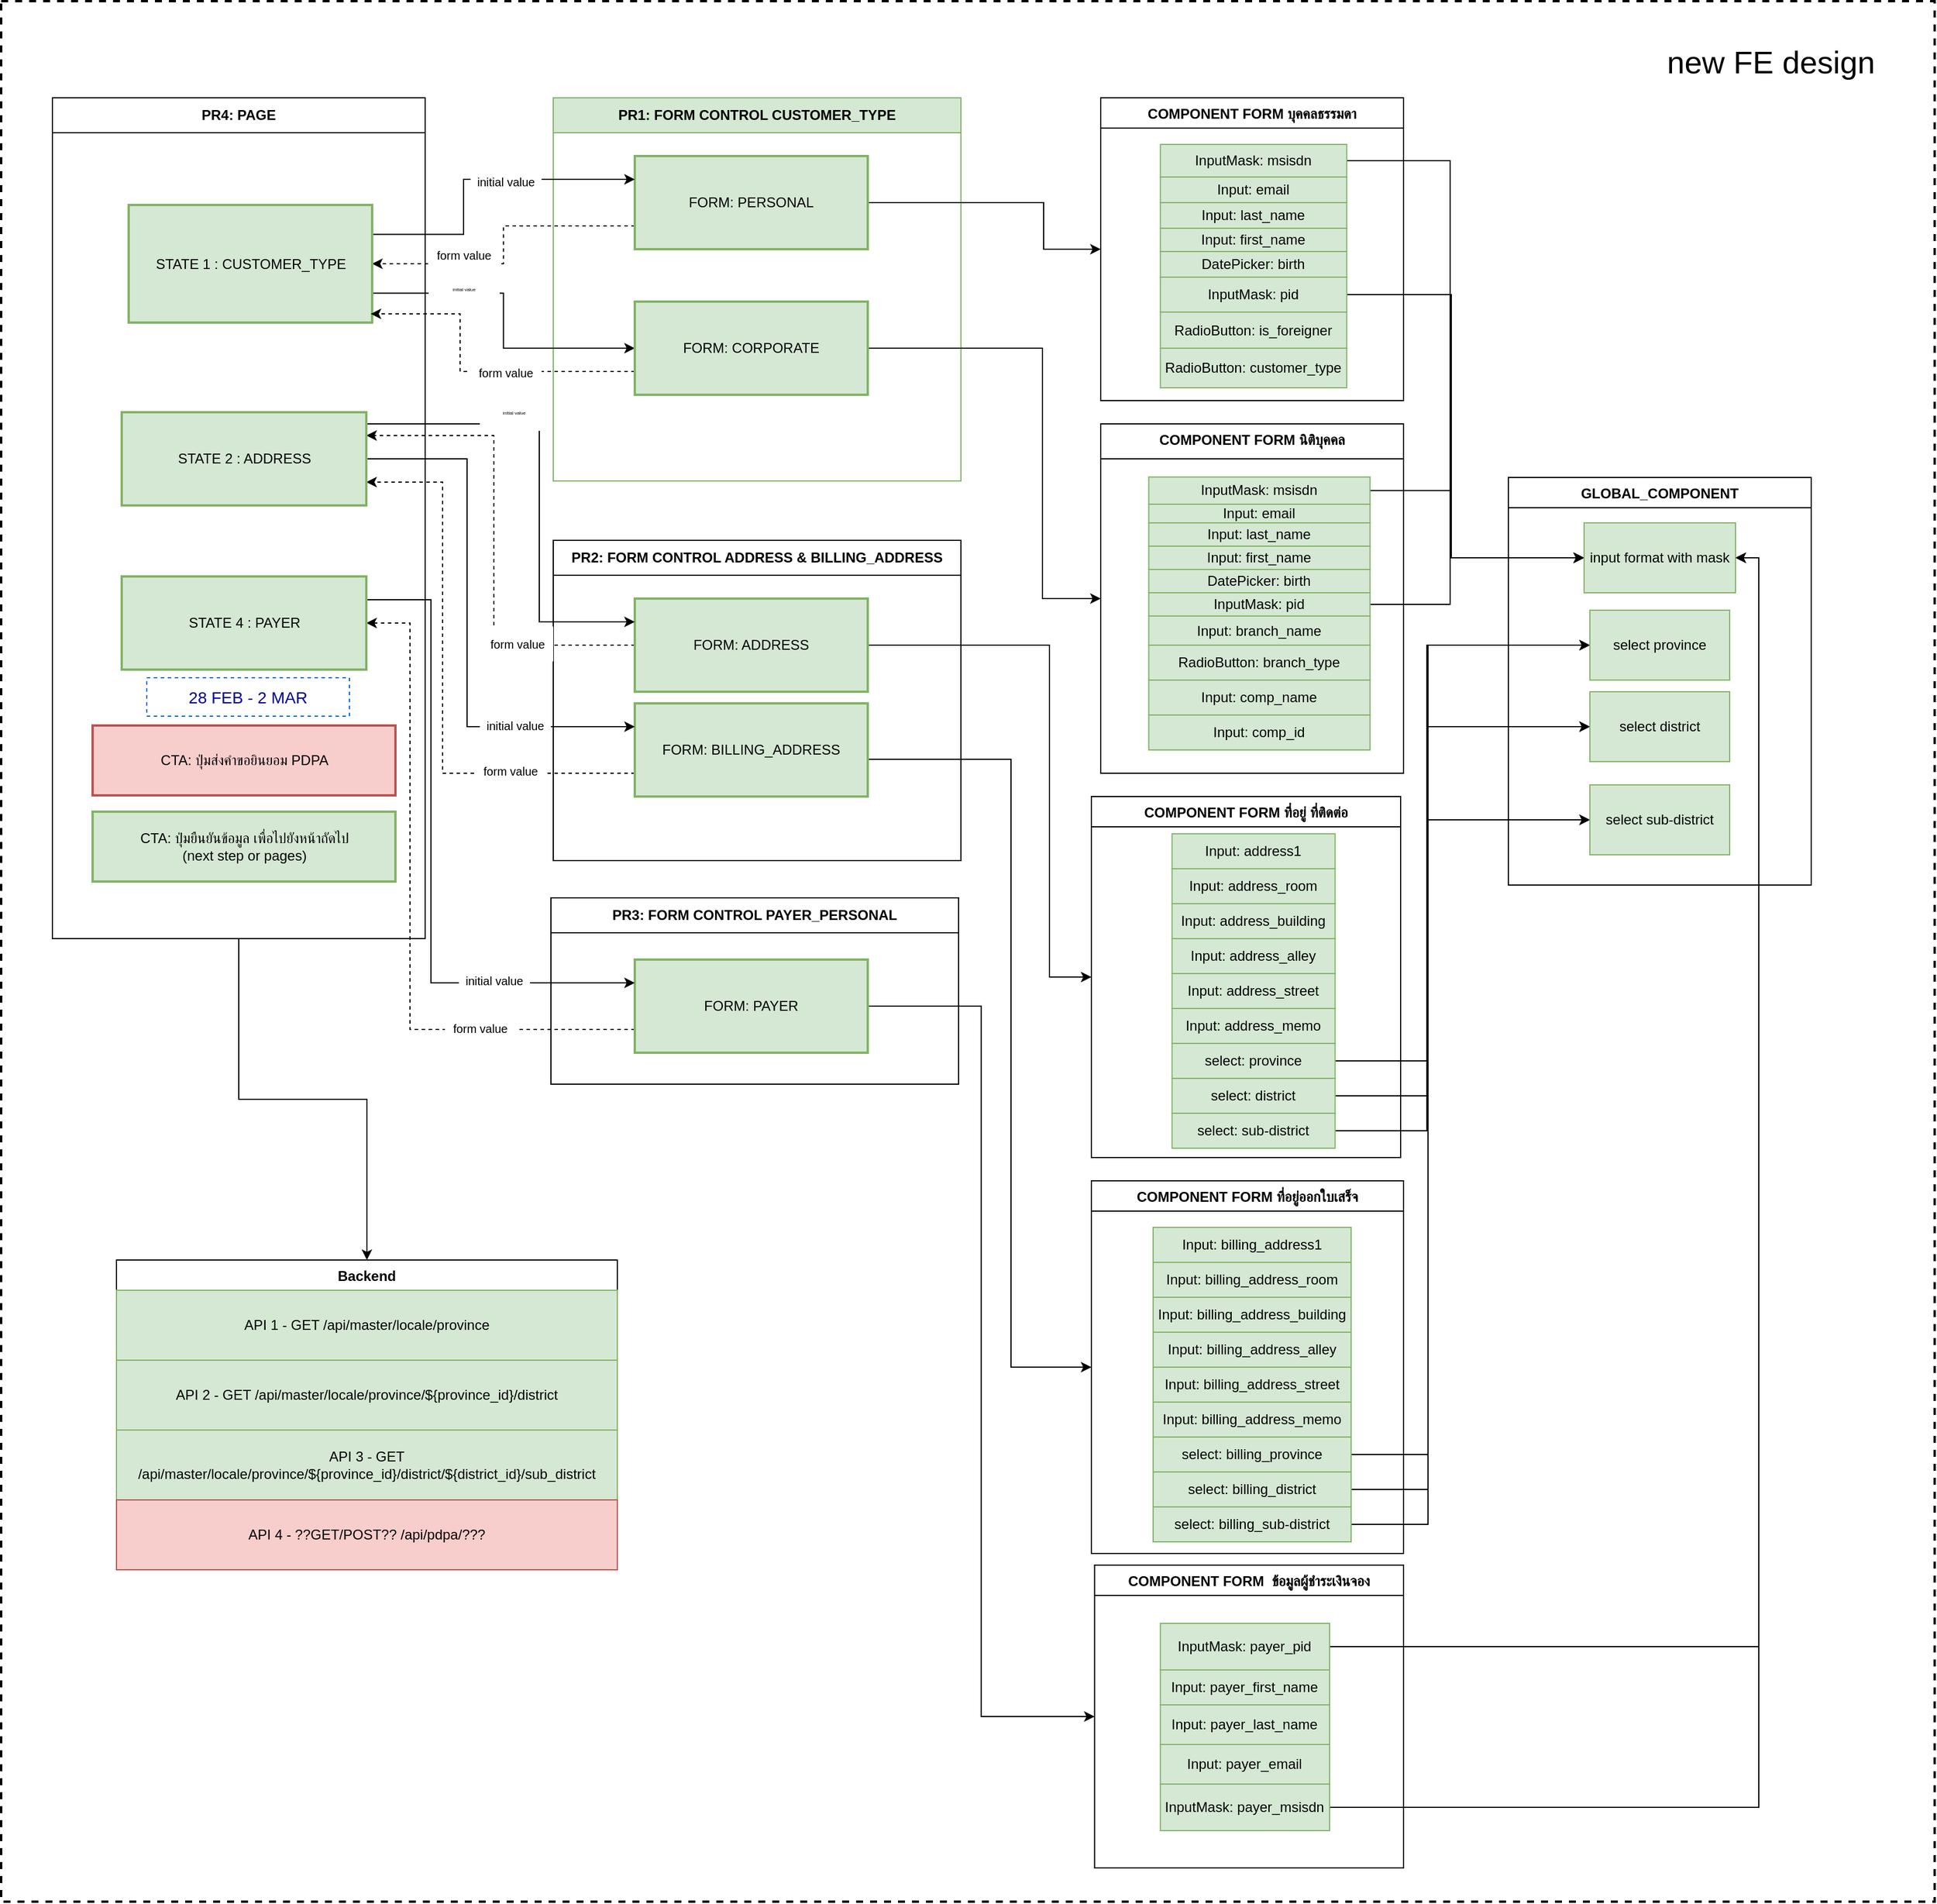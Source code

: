 <mxfile version="20.8.23" type="github">
  <diagram name="หน้า-1" id="idDFT1mlw6KMjC4FTWLW">
    <mxGraphModel dx="2172" dy="586" grid="0" gridSize="10" guides="1" tooltips="1" connect="1" arrows="1" fold="1" page="0" pageScale="1" pageWidth="827" pageHeight="1169" background="#ffffff" math="0" shadow="0">
      <root>
        <mxCell id="0" />
        <mxCell id="1" parent="0" />
        <mxCell id="Ogqyakze48-16BQAnKmu-169" value="" style="rounded=0;whiteSpace=wrap;html=1;dashed=1;fontSize=18;fillColor=none;strokeWidth=2;" parent="1" vertex="1">
          <mxGeometry x="76" y="637" width="1660" height="1632" as="geometry" />
        </mxCell>
        <mxCell id="Ogqyakze48-16BQAnKmu-181" style="edgeStyle=orthogonalEdgeStyle;rounded=0;orthogonalLoop=1;jettySize=auto;html=1;exitX=0.5;exitY=1;exitDx=0;exitDy=0;entryX=0.5;entryY=0;entryDx=0;entryDy=0;" parent="1" source="Ogqyakze48-16BQAnKmu-23" target="Ogqyakze48-16BQAnKmu-176" edge="1">
          <mxGeometry relative="1" as="geometry" />
        </mxCell>
        <mxCell id="Ogqyakze48-16BQAnKmu-23" value="&lt;b&gt;PR4: PAGE&lt;/b&gt;" style="swimlane;fontStyle=0;childLayout=stackLayout;horizontal=1;startSize=30;horizontalStack=0;resizeParent=1;resizeParentMax=0;resizeLast=0;collapsible=1;marginBottom=0;whiteSpace=wrap;html=1;fillColor=default;movable=1;resizable=1;rotatable=1;deletable=1;editable=1;locked=0;connectable=1;" parent="1" vertex="1">
          <mxGeometry x="120" y="720" width="320" height="722" as="geometry" />
        </mxCell>
        <mxCell id="Ogqyakze48-16BQAnKmu-26" value="&lt;b&gt;PR1: FORM CONTROL CUSTOMER_TYPE&lt;/b&gt;" style="swimlane;fontStyle=0;childLayout=stackLayout;horizontal=1;startSize=30;horizontalStack=0;resizeParent=1;resizeParentMax=0;resizeLast=0;collapsible=1;marginBottom=0;whiteSpace=wrap;html=1;fillColor=#d5e8d4;movable=1;resizable=1;rotatable=1;deletable=1;editable=1;locked=0;connectable=1;strokeColor=#82b366;" parent="1" vertex="1">
          <mxGeometry x="550" y="720" width="350" height="329" as="geometry" />
        </mxCell>
        <mxCell id="Ogqyakze48-16BQAnKmu-33" value="&lt;span style=&quot;font-size: 27px;&quot;&gt;new FE design&lt;/span&gt;" style="text;html=1;strokeColor=none;fillColor=none;align=center;verticalAlign=middle;whiteSpace=wrap;rounded=0;fontSize=27;" parent="1" vertex="1">
          <mxGeometry x="1473" y="675" width="245" height="30" as="geometry" />
        </mxCell>
        <mxCell id="Ogqyakze48-16BQAnKmu-171" style="edgeStyle=orthogonalEdgeStyle;rounded=0;orthogonalLoop=1;jettySize=auto;html=1;exitX=1;exitY=0.5;exitDx=0;exitDy=0;entryX=0;entryY=0.5;entryDx=0;entryDy=0;" parent="1" source="Ogqyakze48-16BQAnKmu-27" target="Ogqyakze48-16BQAnKmu-81" edge="1">
          <mxGeometry relative="1" as="geometry">
            <Array as="points">
              <mxPoint x="971" y="810" />
              <mxPoint x="971" y="850" />
            </Array>
          </mxGeometry>
        </mxCell>
        <mxCell id="Ogqyakze48-16BQAnKmu-194" style="edgeStyle=orthogonalEdgeStyle;rounded=0;orthogonalLoop=1;jettySize=auto;html=1;exitX=0;exitY=0.75;exitDx=0;exitDy=0;fontSize=10;fontColor=default;dashed=1;entryX=1;entryY=0.5;entryDx=0;entryDy=0;" parent="1" source="Ogqyakze48-16BQAnKmu-27" target="Ogqyakze48-16BQAnKmu-24" edge="1">
          <mxGeometry relative="1" as="geometry">
            <mxPoint x="410" y="886" as="targetPoint" />
          </mxGeometry>
        </mxCell>
        <mxCell id="Ogqyakze48-16BQAnKmu-27" value="FORM: PERSONAL" style="rounded=0;whiteSpace=wrap;html=1;fillColor=#d5e8d4;strokeWidth=2;strokeColor=#82b366;" parent="1" vertex="1">
          <mxGeometry x="620" y="770" width="200" height="80" as="geometry" />
        </mxCell>
        <mxCell id="R_w88syAWlNDiEOUGv3d-7" style="edgeStyle=orthogonalEdgeStyle;rounded=0;orthogonalLoop=1;jettySize=auto;html=1;exitX=1;exitY=0.75;exitDx=0;exitDy=0;" parent="1" source="Ogqyakze48-16BQAnKmu-24" target="Ogqyakze48-16BQAnKmu-43" edge="1">
          <mxGeometry relative="1" as="geometry" />
        </mxCell>
        <mxCell id="R_w88syAWlNDiEOUGv3d-9" style="edgeStyle=orthogonalEdgeStyle;rounded=0;orthogonalLoop=1;jettySize=auto;html=1;exitX=1;exitY=0.25;exitDx=0;exitDy=0;entryX=0;entryY=0.25;entryDx=0;entryDy=0;" parent="1" source="Ogqyakze48-16BQAnKmu-24" target="Ogqyakze48-16BQAnKmu-27" edge="1">
          <mxGeometry relative="1" as="geometry">
            <Array as="points">
              <mxPoint x="473" y="837" />
              <mxPoint x="473" y="790" />
            </Array>
          </mxGeometry>
        </mxCell>
        <mxCell id="Ogqyakze48-16BQAnKmu-24" value="STATE 1 : CUSTOMER_TYPE" style="rounded=0;whiteSpace=wrap;html=1;fillColor=#d5e8d4;strokeWidth=2;strokeColor=#82b366;" parent="1" vertex="1">
          <mxGeometry x="185.5" y="812" width="209" height="101" as="geometry" />
        </mxCell>
        <mxCell id="R_w88syAWlNDiEOUGv3d-5" style="edgeStyle=orthogonalEdgeStyle;rounded=0;orthogonalLoop=1;jettySize=auto;html=1;exitX=1;exitY=0.5;exitDx=0;exitDy=0;entryX=0;entryY=0.5;entryDx=0;entryDy=0;" parent="1" source="Ogqyakze48-16BQAnKmu-43" target="Ogqyakze48-16BQAnKmu-102" edge="1">
          <mxGeometry relative="1" as="geometry">
            <Array as="points">
              <mxPoint x="970" y="935" />
              <mxPoint x="970" y="1150" />
            </Array>
          </mxGeometry>
        </mxCell>
        <mxCell id="R_w88syAWlNDiEOUGv3d-8" style="edgeStyle=orthogonalEdgeStyle;rounded=0;orthogonalLoop=1;jettySize=auto;html=1;exitX=0;exitY=0.75;exitDx=0;exitDy=0;entryX=0.994;entryY=0.926;entryDx=0;entryDy=0;entryPerimeter=0;dashed=1;" parent="1" source="Ogqyakze48-16BQAnKmu-43" target="Ogqyakze48-16BQAnKmu-24" edge="1">
          <mxGeometry relative="1" as="geometry">
            <Array as="points">
              <mxPoint x="470" y="955" />
              <mxPoint x="470" y="906" />
            </Array>
          </mxGeometry>
        </mxCell>
        <mxCell id="Ogqyakze48-16BQAnKmu-43" value="FORM: CORPORATE" style="rounded=0;whiteSpace=wrap;html=1;fillColor=#d5e8d4;strokeWidth=2;strokeColor=#82b366;" parent="1" vertex="1">
          <mxGeometry x="620" y="895" width="200" height="80" as="geometry" />
        </mxCell>
        <mxCell id="Ogqyakze48-16BQAnKmu-66" value="&lt;b&gt;PR2: FORM CONTROL ADDRESS &amp;amp; BILLING_ADDRESS&lt;/b&gt;" style="swimlane;fontStyle=0;childLayout=stackLayout;horizontal=1;startSize=30;horizontalStack=0;resizeParent=1;resizeParentMax=0;resizeLast=0;collapsible=1;marginBottom=0;whiteSpace=wrap;html=1;fillColor=default;movable=1;resizable=1;rotatable=1;deletable=1;editable=1;locked=0;connectable=1;" parent="1" vertex="1">
          <mxGeometry x="550" y="1100" width="350" height="275" as="geometry" />
        </mxCell>
        <mxCell id="Ogqyakze48-16BQAnKmu-173" style="edgeStyle=orthogonalEdgeStyle;rounded=0;orthogonalLoop=1;jettySize=auto;html=1;exitX=1;exitY=0.5;exitDx=0;exitDy=0;entryX=0;entryY=0.5;entryDx=0;entryDy=0;" parent="1" source="Ogqyakze48-16BQAnKmu-67" target="Ogqyakze48-16BQAnKmu-114" edge="1">
          <mxGeometry relative="1" as="geometry">
            <Array as="points">
              <mxPoint x="976" y="1190" />
              <mxPoint x="976" y="1475" />
            </Array>
          </mxGeometry>
        </mxCell>
        <mxCell id="f3dHsWI9PJ_UE8MjtRF6-1" style="edgeStyle=orthogonalEdgeStyle;rounded=0;orthogonalLoop=1;jettySize=auto;html=1;exitX=0;exitY=0.5;exitDx=0;exitDy=0;entryX=1;entryY=0.25;entryDx=0;entryDy=0;dashed=1;" parent="1" source="Ogqyakze48-16BQAnKmu-67" target="Ogqyakze48-16BQAnKmu-72" edge="1">
          <mxGeometry relative="1" as="geometry">
            <Array as="points">
              <mxPoint x="499" y="1190" />
              <mxPoint x="499" y="1010" />
            </Array>
          </mxGeometry>
        </mxCell>
        <mxCell id="Ogqyakze48-16BQAnKmu-67" value="FORM: ADDRESS" style="rounded=0;whiteSpace=wrap;html=1;fillColor=#d5e8d4;strokeWidth=2;strokeColor=#82b366;" parent="1" vertex="1">
          <mxGeometry x="620" y="1150" width="200" height="80" as="geometry" />
        </mxCell>
        <mxCell id="Ogqyakze48-16BQAnKmu-174" style="edgeStyle=orthogonalEdgeStyle;rounded=0;orthogonalLoop=1;jettySize=auto;html=1;exitX=1;exitY=0.5;exitDx=0;exitDy=0;entryX=0;entryY=0.5;entryDx=0;entryDy=0;" parent="1" source="Ogqyakze48-16BQAnKmu-69" target="Ogqyakze48-16BQAnKmu-124" edge="1">
          <mxGeometry relative="1" as="geometry">
            <Array as="points">
              <mxPoint x="820" y="1288" />
              <mxPoint x="943" y="1288" />
              <mxPoint x="943" y="1810" />
            </Array>
          </mxGeometry>
        </mxCell>
        <mxCell id="f3dHsWI9PJ_UE8MjtRF6-3" style="edgeStyle=orthogonalEdgeStyle;rounded=0;orthogonalLoop=1;jettySize=auto;html=1;exitX=0;exitY=0.75;exitDx=0;exitDy=0;entryX=1;entryY=0.75;entryDx=0;entryDy=0;dashed=1;" parent="1" source="Ogqyakze48-16BQAnKmu-69" target="Ogqyakze48-16BQAnKmu-72" edge="1">
          <mxGeometry relative="1" as="geometry">
            <Array as="points">
              <mxPoint x="455" y="1300" />
              <mxPoint x="455" y="1050" />
            </Array>
          </mxGeometry>
        </mxCell>
        <mxCell id="Ogqyakze48-16BQAnKmu-69" value="FORM: BILLING_ADDRESS" style="rounded=0;whiteSpace=wrap;html=1;fillColor=#d5e8d4;strokeWidth=2;strokeColor=#82b366;" parent="1" vertex="1">
          <mxGeometry x="620" y="1240" width="200" height="80" as="geometry" />
        </mxCell>
        <mxCell id="Ogqyakze48-16BQAnKmu-70" value="&lt;b&gt;PR3: FORM CONTROL PAYER_PERSONAL&lt;/b&gt;" style="swimlane;fontStyle=0;childLayout=stackLayout;horizontal=1;startSize=30;horizontalStack=0;resizeParent=1;resizeParentMax=0;resizeLast=0;collapsible=1;marginBottom=0;whiteSpace=wrap;html=1;fillColor=default;movable=1;resizable=1;rotatable=1;deletable=1;editable=1;locked=0;connectable=1;" parent="1" vertex="1">
          <mxGeometry x="548" y="1407" width="350" height="160" as="geometry" />
        </mxCell>
        <mxCell id="Ogqyakze48-16BQAnKmu-175" style="edgeStyle=orthogonalEdgeStyle;rounded=0;orthogonalLoop=1;jettySize=auto;html=1;exitX=1;exitY=0.5;exitDx=0;exitDy=0;entryX=0;entryY=0.5;entryDx=0;entryDy=0;" parent="1" source="Ogqyakze48-16BQAnKmu-71" target="Ogqyakze48-16BQAnKmu-134" edge="1">
          <mxGeometry relative="1" as="geometry" />
        </mxCell>
        <mxCell id="f3dHsWI9PJ_UE8MjtRF6-6" style="edgeStyle=orthogonalEdgeStyle;rounded=0;orthogonalLoop=1;jettySize=auto;html=1;exitX=0;exitY=0.75;exitDx=0;exitDy=0;entryX=1;entryY=0.5;entryDx=0;entryDy=0;dashed=1;" parent="1" source="Ogqyakze48-16BQAnKmu-71" target="Ogqyakze48-16BQAnKmu-74" edge="1">
          <mxGeometry relative="1" as="geometry">
            <Array as="points">
              <mxPoint x="427" y="1520" />
              <mxPoint x="427" y="1171" />
            </Array>
          </mxGeometry>
        </mxCell>
        <mxCell id="Ogqyakze48-16BQAnKmu-71" value="FORM:&amp;nbsp;&lt;span style=&quot;border-color: var(--border-color);&quot;&gt;PAYER&lt;/span&gt;" style="rounded=0;whiteSpace=wrap;html=1;fillColor=#d5e8d4;strokeWidth=2;strokeColor=#82b366;" parent="1" vertex="1">
          <mxGeometry x="620" y="1460" width="200" height="80" as="geometry" />
        </mxCell>
        <mxCell id="Ogqyakze48-16BQAnKmu-197" style="edgeStyle=orthogonalEdgeStyle;rounded=0;orthogonalLoop=1;jettySize=auto;html=1;exitX=1;exitY=0.25;exitDx=0;exitDy=0;entryX=0;entryY=0.25;entryDx=0;entryDy=0;fontSize=10;fontColor=default;" parent="1" source="Ogqyakze48-16BQAnKmu-72" target="Ogqyakze48-16BQAnKmu-67" edge="1">
          <mxGeometry relative="1" as="geometry">
            <Array as="points">
              <mxPoint x="390" y="1000" />
              <mxPoint x="538" y="1000" />
              <mxPoint x="538" y="1170" />
            </Array>
          </mxGeometry>
        </mxCell>
        <mxCell id="f3dHsWI9PJ_UE8MjtRF6-2" style="edgeStyle=orthogonalEdgeStyle;rounded=0;orthogonalLoop=1;jettySize=auto;html=1;exitX=1;exitY=0.5;exitDx=0;exitDy=0;entryX=0;entryY=0.25;entryDx=0;entryDy=0;" parent="1" source="Ogqyakze48-16BQAnKmu-72" target="Ogqyakze48-16BQAnKmu-69" edge="1">
          <mxGeometry relative="1" as="geometry">
            <Array as="points">
              <mxPoint x="476" y="1030" />
              <mxPoint x="476" y="1260" />
            </Array>
          </mxGeometry>
        </mxCell>
        <mxCell id="Ogqyakze48-16BQAnKmu-72" value="STATE 2 : ADDRESS" style="rounded=0;whiteSpace=wrap;html=1;fillColor=#d5e8d4;strokeWidth=2;strokeColor=#82b366;" parent="1" vertex="1">
          <mxGeometry x="179.5" y="990" width="210" height="80" as="geometry" />
        </mxCell>
        <mxCell id="f3dHsWI9PJ_UE8MjtRF6-5" style="edgeStyle=orthogonalEdgeStyle;rounded=0;orthogonalLoop=1;jettySize=auto;html=1;exitX=1;exitY=0.25;exitDx=0;exitDy=0;entryX=0;entryY=0.25;entryDx=0;entryDy=0;" parent="1" source="Ogqyakze48-16BQAnKmu-74" target="Ogqyakze48-16BQAnKmu-71" edge="1">
          <mxGeometry relative="1" as="geometry">
            <Array as="points">
              <mxPoint x="445" y="1151" />
              <mxPoint x="445" y="1480" />
            </Array>
          </mxGeometry>
        </mxCell>
        <mxCell id="Ogqyakze48-16BQAnKmu-74" value="STATE 4 :&amp;nbsp;&lt;span style=&quot;border-color: var(--border-color);&quot;&gt;PAYER&lt;/span&gt;" style="rounded=0;whiteSpace=wrap;html=1;fillColor=#d5e8d4;strokeWidth=2;strokeColor=#82b366;" parent="1" vertex="1">
          <mxGeometry x="179.5" y="1131" width="210" height="80" as="geometry" />
        </mxCell>
        <mxCell id="Ogqyakze48-16BQAnKmu-81" value="COMPONENT FORM บุคคลธรรมดา" style="swimlane;fontStyle=1;align=center;verticalAlign=top;childLayout=stackLayout;horizontal=1;startSize=26;horizontalStack=0;resizeParent=1;resizeLast=0;collapsible=1;marginBottom=0;rounded=0;shadow=0;strokeWidth=1;container=0;movable=1;resizable=1;rotatable=1;deletable=1;editable=1;locked=0;connectable=1;" parent="1" vertex="1">
          <mxGeometry x="1020" y="720" width="260" height="260" as="geometry">
            <mxRectangle x="230" y="140" width="160" height="26" as="alternateBounds" />
          </mxGeometry>
        </mxCell>
        <mxCell id="Ogqyakze48-16BQAnKmu-102" value="COMPONENT FORM นิติบุคคล" style="swimlane;fontStyle=1;align=center;verticalAlign=top;childLayout=stackLayout;horizontal=1;startSize=30;horizontalStack=0;resizeParent=1;resizeLast=0;collapsible=1;marginBottom=0;rounded=0;shadow=0;strokeWidth=1;container=0;movable=1;resizable=1;rotatable=1;deletable=1;editable=1;locked=0;connectable=1;" parent="1" vertex="1">
          <mxGeometry x="1020" y="1000" width="260" height="300" as="geometry">
            <mxRectangle x="230" y="140" width="160" height="26" as="alternateBounds" />
          </mxGeometry>
        </mxCell>
        <mxCell id="Ogqyakze48-16BQAnKmu-114" value="COMPONENT FORM ที่อยู่ ที่ติดต่อ" style="swimlane;fontStyle=1;align=center;verticalAlign=top;childLayout=stackLayout;horizontal=1;startSize=26;horizontalStack=0;resizeParent=1;resizeLast=0;collapsible=1;marginBottom=0;rounded=0;shadow=0;strokeWidth=1;container=0;" parent="1" vertex="1">
          <mxGeometry x="1012" y="1320" width="265.5" height="310" as="geometry">
            <mxRectangle x="230" y="140" width="160" height="26" as="alternateBounds" />
          </mxGeometry>
        </mxCell>
        <mxCell id="Ogqyakze48-16BQAnKmu-124" value="COMPONENT FORM ที่อยู่ออกใบเสร็จ" style="swimlane;fontStyle=1;align=center;verticalAlign=top;childLayout=stackLayout;horizontal=1;startSize=26;horizontalStack=0;resizeParent=1;resizeLast=0;collapsible=1;marginBottom=0;rounded=0;shadow=0;strokeWidth=1;movable=1;resizable=1;rotatable=1;deletable=1;editable=1;locked=0;connectable=1;" parent="1" vertex="1">
          <mxGeometry x="1012" y="1650" width="268" height="320" as="geometry">
            <mxRectangle x="230" y="140" width="160" height="26" as="alternateBounds" />
          </mxGeometry>
        </mxCell>
        <mxCell id="Ogqyakze48-16BQAnKmu-134" value="COMPONENT FORM  ข้อมูลผู้ชำระเงินจอง" style="swimlane;fontStyle=1;align=center;verticalAlign=top;childLayout=stackLayout;horizontal=1;startSize=26;horizontalStack=0;resizeParent=1;resizeLast=0;collapsible=1;marginBottom=0;rounded=0;shadow=0;strokeWidth=1;movable=1;resizable=1;rotatable=1;deletable=1;editable=1;locked=0;connectable=1;" parent="1" vertex="1">
          <mxGeometry x="1014.75" y="1980" width="265.25" height="260" as="geometry">
            <mxRectangle x="230" y="140" width="160" height="26" as="alternateBounds" />
          </mxGeometry>
        </mxCell>
        <mxCell id="Ogqyakze48-16BQAnKmu-115" value="Input: address1" style="rounded=0;whiteSpace=wrap;html=1;fillColor=#d5e8d4;strokeColor=#82b366;" parent="1" vertex="1">
          <mxGeometry x="1081.25" y="1352" width="140" height="30" as="geometry" />
        </mxCell>
        <mxCell id="Ogqyakze48-16BQAnKmu-116" value="Input: address_room" style="rounded=0;whiteSpace=wrap;html=1;fillColor=#d5e8d4;strokeColor=#82b366;" parent="1" vertex="1">
          <mxGeometry x="1081.25" y="1382" width="140" height="30" as="geometry" />
        </mxCell>
        <mxCell id="Ogqyakze48-16BQAnKmu-117" value="Input: address_building" style="rounded=0;whiteSpace=wrap;html=1;fillColor=#d5e8d4;strokeColor=#82b366;" parent="1" vertex="1">
          <mxGeometry x="1081.25" y="1412" width="140" height="30" as="geometry" />
        </mxCell>
        <mxCell id="Ogqyakze48-16BQAnKmu-118" value="Input: address_alley" style="rounded=0;whiteSpace=wrap;html=1;fillColor=#d5e8d4;strokeColor=#82b366;" parent="1" vertex="1">
          <mxGeometry x="1081.25" y="1442" width="140" height="30" as="geometry" />
        </mxCell>
        <mxCell id="Ogqyakze48-16BQAnKmu-119" value="Input: address_street" style="rounded=0;whiteSpace=wrap;html=1;fillColor=#d5e8d4;strokeColor=#82b366;" parent="1" vertex="1">
          <mxGeometry x="1081.25" y="1472" width="140" height="30" as="geometry" />
        </mxCell>
        <mxCell id="Ogqyakze48-16BQAnKmu-147" style="edgeStyle=orthogonalEdgeStyle;rounded=0;orthogonalLoop=1;jettySize=auto;html=1;exitX=0.5;exitY=0;exitDx=0;exitDy=0;entryX=0.5;entryY=1;entryDx=0;entryDy=0;fontSize=18;" parent="1" source="Ogqyakze48-16BQAnKmu-120" target="Ogqyakze48-16BQAnKmu-119" edge="1">
          <mxGeometry relative="1" as="geometry" />
        </mxCell>
        <mxCell id="Ogqyakze48-16BQAnKmu-120" value="Input: address_memo" style="rounded=0;whiteSpace=wrap;html=1;fillColor=#d5e8d4;strokeColor=#82b366;" parent="1" vertex="1">
          <mxGeometry x="1081.25" y="1502" width="140" height="30" as="geometry" />
        </mxCell>
        <mxCell id="Ogqyakze48-16BQAnKmu-158" style="edgeStyle=orthogonalEdgeStyle;rounded=0;orthogonalLoop=1;jettySize=auto;html=1;exitX=1;exitY=0.5;exitDx=0;exitDy=0;entryX=0;entryY=0.5;entryDx=0;entryDy=0;fontSize=18;" parent="1" source="Ogqyakze48-16BQAnKmu-121" target="Ogqyakze48-16BQAnKmu-92" edge="1">
          <mxGeometry relative="1" as="geometry">
            <Array as="points">
              <mxPoint x="1300" y="1547" />
              <mxPoint x="1300" y="1190" />
            </Array>
          </mxGeometry>
        </mxCell>
        <mxCell id="Ogqyakze48-16BQAnKmu-121" value="select: province" style="rounded=0;whiteSpace=wrap;html=1;fillColor=#d5e8d4;strokeColor=#82b366;" parent="1" vertex="1">
          <mxGeometry x="1081.25" y="1532" width="140" height="30" as="geometry" />
        </mxCell>
        <mxCell id="Ogqyakze48-16BQAnKmu-159" style="edgeStyle=orthogonalEdgeStyle;rounded=0;orthogonalLoop=1;jettySize=auto;html=1;exitX=1;exitY=0.5;exitDx=0;exitDy=0;entryX=0;entryY=0.5;entryDx=0;entryDy=0;fontSize=18;" parent="1" source="Ogqyakze48-16BQAnKmu-122" target="Ogqyakze48-16BQAnKmu-93" edge="1">
          <mxGeometry relative="1" as="geometry">
            <Array as="points">
              <mxPoint x="1300" y="1577" />
              <mxPoint x="1300" y="1260" />
            </Array>
          </mxGeometry>
        </mxCell>
        <mxCell id="Ogqyakze48-16BQAnKmu-122" value="select: district" style="rounded=0;whiteSpace=wrap;html=1;fillColor=#d5e8d4;strokeColor=#82b366;" parent="1" vertex="1">
          <mxGeometry x="1081.25" y="1562" width="140" height="30" as="geometry" />
        </mxCell>
        <mxCell id="Ogqyakze48-16BQAnKmu-160" style="edgeStyle=orthogonalEdgeStyle;rounded=0;orthogonalLoop=1;jettySize=auto;html=1;exitX=1;exitY=0.5;exitDx=0;exitDy=0;entryX=0;entryY=0.5;entryDx=0;entryDy=0;fontSize=18;" parent="1" source="Ogqyakze48-16BQAnKmu-123" target="Ogqyakze48-16BQAnKmu-94" edge="1">
          <mxGeometry relative="1" as="geometry">
            <Array as="points">
              <mxPoint x="1300" y="1607" />
              <mxPoint x="1300" y="1340" />
            </Array>
          </mxGeometry>
        </mxCell>
        <mxCell id="Ogqyakze48-16BQAnKmu-123" value="select: sub-district" style="rounded=0;whiteSpace=wrap;html=1;fillColor=#d5e8d4;strokeColor=#82b366;" parent="1" vertex="1">
          <mxGeometry x="1081.25" y="1592" width="140" height="30" as="geometry" />
        </mxCell>
        <mxCell id="Ogqyakze48-16BQAnKmu-156" style="edgeStyle=orthogonalEdgeStyle;rounded=0;orthogonalLoop=1;jettySize=auto;html=1;exitX=1;exitY=0.5;exitDx=0;exitDy=0;entryX=0;entryY=0.5;entryDx=0;entryDy=0;fontSize=18;" parent="1" source="Ogqyakze48-16BQAnKmu-112" target="Ogqyakze48-16BQAnKmu-95" edge="1">
          <mxGeometry relative="1" as="geometry">
            <Array as="points">
              <mxPoint x="1320" y="1057" />
              <mxPoint x="1320" y="1115" />
            </Array>
          </mxGeometry>
        </mxCell>
        <mxCell id="Ogqyakze48-16BQAnKmu-112" value="InputMask: msisdn" style="rounded=0;whiteSpace=wrap;html=1;fillColor=#d5e8d4;strokeColor=#82b366;movable=1;resizable=1;rotatable=1;deletable=1;editable=1;locked=0;connectable=1;" parent="1" vertex="1">
          <mxGeometry x="1061.25" y="1045.62" width="190" height="23.38" as="geometry" />
        </mxCell>
        <mxCell id="Ogqyakze48-16BQAnKmu-103" value="Input: comp_id" style="rounded=0;whiteSpace=wrap;html=1;fillColor=#d5e8d4;strokeColor=#82b366;movable=1;resizable=1;rotatable=1;deletable=1;editable=1;locked=0;connectable=1;" parent="1" vertex="1">
          <mxGeometry x="1061.25" y="1250" width="190" height="30" as="geometry" />
        </mxCell>
        <mxCell id="Ogqyakze48-16BQAnKmu-104" value="Input: comp_name" style="rounded=0;whiteSpace=wrap;html=1;fillColor=#d5e8d4;strokeColor=#82b366;movable=1;resizable=1;rotatable=1;deletable=1;editable=1;locked=0;connectable=1;" parent="1" vertex="1">
          <mxGeometry x="1061.25" y="1220" width="190" height="30" as="geometry" />
        </mxCell>
        <mxCell id="Ogqyakze48-16BQAnKmu-105" value="RadioButton: branch_type" style="rounded=0;whiteSpace=wrap;html=1;fillColor=#d5e8d4;strokeColor=#82b366;movable=1;resizable=1;rotatable=1;deletable=1;editable=1;locked=0;connectable=1;" parent="1" vertex="1">
          <mxGeometry x="1061.25" y="1190" width="190" height="30" as="geometry" />
        </mxCell>
        <mxCell id="Ogqyakze48-16BQAnKmu-106" value="Input: branch_name" style="rounded=0;whiteSpace=wrap;html=1;fillColor=#d5e8d4;strokeColor=#82b366;movable=1;resizable=1;rotatable=1;deletable=1;editable=1;locked=0;connectable=1;" parent="1" vertex="1">
          <mxGeometry x="1061.25" y="1165" width="190" height="25" as="geometry" />
        </mxCell>
        <mxCell id="Ogqyakze48-16BQAnKmu-157" style="edgeStyle=orthogonalEdgeStyle;rounded=0;orthogonalLoop=1;jettySize=auto;html=1;exitX=1;exitY=0.5;exitDx=0;exitDy=0;entryX=0;entryY=0.5;entryDx=0;entryDy=0;fontSize=18;" parent="1" source="Ogqyakze48-16BQAnKmu-107" target="Ogqyakze48-16BQAnKmu-95" edge="1">
          <mxGeometry relative="1" as="geometry">
            <Array as="points">
              <mxPoint x="1320" y="1155" />
              <mxPoint x="1320" y="1115" />
            </Array>
          </mxGeometry>
        </mxCell>
        <mxCell id="Ogqyakze48-16BQAnKmu-107" value="InputMask: pid" style="rounded=0;whiteSpace=wrap;html=1;fillColor=#d5e8d4;strokeColor=#82b366;movable=1;resizable=1;rotatable=1;deletable=1;editable=1;locked=0;connectable=1;" parent="1" vertex="1">
          <mxGeometry x="1061.25" y="1145" width="190" height="20" as="geometry" />
        </mxCell>
        <mxCell id="Ogqyakze48-16BQAnKmu-108" value="DatePicker: birth" style="rounded=0;whiteSpace=wrap;html=1;fillColor=#d5e8d4;strokeColor=#82b366;movable=1;resizable=1;rotatable=1;deletable=1;editable=1;locked=0;connectable=1;" parent="1" vertex="1">
          <mxGeometry x="1061.25" y="1125" width="190" height="20" as="geometry" />
        </mxCell>
        <mxCell id="Ogqyakze48-16BQAnKmu-109" value="Input: first_name" style="rounded=0;whiteSpace=wrap;html=1;fillColor=#d5e8d4;strokeColor=#82b366;movable=1;resizable=1;rotatable=1;deletable=1;editable=1;locked=0;connectable=1;" parent="1" vertex="1">
          <mxGeometry x="1061.25" y="1105" width="190" height="20" as="geometry" />
        </mxCell>
        <mxCell id="Ogqyakze48-16BQAnKmu-110" value="Input: last_name" style="rounded=0;whiteSpace=wrap;html=1;fillColor=#d5e8d4;strokeColor=#82b366;movable=1;resizable=1;rotatable=1;deletable=1;editable=1;locked=0;connectable=1;" parent="1" vertex="1">
          <mxGeometry x="1061.25" y="1085" width="190" height="20" as="geometry" />
        </mxCell>
        <mxCell id="Ogqyakze48-16BQAnKmu-111" value="Input: email" style="rounded=0;whiteSpace=wrap;html=1;fillColor=#d5e8d4;strokeColor=#82b366;movable=1;resizable=1;rotatable=1;deletable=1;editable=1;locked=0;connectable=1;" parent="1" vertex="1">
          <mxGeometry x="1061.25" y="1069" width="190" height="16" as="geometry" />
        </mxCell>
        <mxCell id="Ogqyakze48-16BQAnKmu-154" style="edgeStyle=orthogonalEdgeStyle;rounded=0;orthogonalLoop=1;jettySize=auto;html=1;exitX=1;exitY=0.5;exitDx=0;exitDy=0;entryX=0;entryY=0.5;entryDx=0;entryDy=0;fontSize=18;" parent="1" source="Ogqyakze48-16BQAnKmu-89" target="Ogqyakze48-16BQAnKmu-95" edge="1">
          <mxGeometry relative="1" as="geometry">
            <Array as="points">
              <mxPoint x="1320" y="774" />
              <mxPoint x="1320" y="1115" />
            </Array>
          </mxGeometry>
        </mxCell>
        <mxCell id="Ogqyakze48-16BQAnKmu-89" value="InputMask: msisdn" style="rounded=0;whiteSpace=wrap;html=1;fillColor=#d5e8d4;strokeColor=#82b366;" parent="1" vertex="1">
          <mxGeometry x="1071.25" y="760" width="160" height="28" as="geometry" />
        </mxCell>
        <mxCell id="Ogqyakze48-16BQAnKmu-88" value="Input: email" style="rounded=0;whiteSpace=wrap;html=1;fillColor=#d5e8d4;strokeColor=#82b366;" parent="1" vertex="1">
          <mxGeometry x="1071.25" y="788" width="160" height="22" as="geometry" />
        </mxCell>
        <mxCell id="Ogqyakze48-16BQAnKmu-86" value="Input: first_name" style="rounded=0;whiteSpace=wrap;html=1;fillColor=#d5e8d4;strokeColor=#82b366;" parent="1" vertex="1">
          <mxGeometry x="1071.25" y="832" width="160" height="20" as="geometry" />
        </mxCell>
        <mxCell id="Ogqyakze48-16BQAnKmu-87" value="Input: last_name" style="rounded=0;whiteSpace=wrap;html=1;fillColor=#d5e8d4;strokeColor=#82b366;" parent="1" vertex="1">
          <mxGeometry x="1071.25" y="810" width="160" height="22" as="geometry" />
        </mxCell>
        <mxCell id="Ogqyakze48-16BQAnKmu-85" value="DatePicker: birth" style="rounded=0;whiteSpace=wrap;html=1;fillColor=#d5e8d4;strokeColor=#82b366;" parent="1" vertex="1">
          <mxGeometry x="1071.25" y="852" width="160" height="22" as="geometry" />
        </mxCell>
        <mxCell id="Ogqyakze48-16BQAnKmu-155" style="edgeStyle=orthogonalEdgeStyle;rounded=0;orthogonalLoop=1;jettySize=auto;html=1;exitX=1;exitY=0.5;exitDx=0;exitDy=0;entryX=0;entryY=0.5;entryDx=0;entryDy=0;fontSize=18;" parent="1" source="Ogqyakze48-16BQAnKmu-84" target="Ogqyakze48-16BQAnKmu-95" edge="1">
          <mxGeometry relative="1" as="geometry">
            <Array as="points">
              <mxPoint x="1321" y="889" />
              <mxPoint x="1321" y="1115" />
            </Array>
          </mxGeometry>
        </mxCell>
        <mxCell id="Ogqyakze48-16BQAnKmu-84" value="InputMask: pid" style="rounded=0;whiteSpace=wrap;html=1;fillColor=#d5e8d4;strokeColor=#82b366;" parent="1" vertex="1">
          <mxGeometry x="1071.25" y="874" width="160" height="30" as="geometry" />
        </mxCell>
        <mxCell id="Ogqyakze48-16BQAnKmu-83" value="RadioButton: is_foreigner" style="rounded=0;whiteSpace=wrap;html=1;fillColor=#d5e8d4;strokeColor=#82b366;" parent="1" vertex="1">
          <mxGeometry x="1071.25" y="904" width="160" height="31" as="geometry" />
        </mxCell>
        <mxCell id="Ogqyakze48-16BQAnKmu-82" value="RadioButton: customer_type" style="rounded=0;whiteSpace=wrap;html=1;fillColor=#d5e8d4;strokeColor=#82b366;" parent="1" vertex="1">
          <mxGeometry x="1071.25" y="935" width="160" height="34" as="geometry" />
        </mxCell>
        <mxCell id="Ogqyakze48-16BQAnKmu-125" value="Input: billing_address1" style="rounded=0;whiteSpace=wrap;html=1;fillColor=#d5e8d4;strokeColor=#82b366;" parent="1" vertex="1">
          <mxGeometry x="1065" y="1690" width="170" height="30" as="geometry" />
        </mxCell>
        <mxCell id="Ogqyakze48-16BQAnKmu-163" style="edgeStyle=orthogonalEdgeStyle;rounded=0;orthogonalLoop=1;jettySize=auto;html=1;exitX=1;exitY=0.5;exitDx=0;exitDy=0;entryX=0;entryY=0.5;entryDx=0;entryDy=0;fontSize=18;" parent="1" source="Ogqyakze48-16BQAnKmu-133" target="Ogqyakze48-16BQAnKmu-94" edge="1">
          <mxGeometry relative="1" as="geometry">
            <Array as="points">
              <mxPoint x="1301" y="1945" />
              <mxPoint x="1301" y="1340" />
            </Array>
          </mxGeometry>
        </mxCell>
        <mxCell id="Ogqyakze48-16BQAnKmu-133" value="select: billing_sub-district" style="rounded=0;whiteSpace=wrap;html=1;fillColor=#d5e8d4;strokeColor=#82b366;" parent="1" vertex="1">
          <mxGeometry x="1065" y="1930" width="170" height="30" as="geometry" />
        </mxCell>
        <mxCell id="Ogqyakze48-16BQAnKmu-162" style="edgeStyle=orthogonalEdgeStyle;rounded=0;orthogonalLoop=1;jettySize=auto;html=1;exitX=1;exitY=0.5;exitDx=0;exitDy=0;entryX=0;entryY=0.5;entryDx=0;entryDy=0;fontSize=18;" parent="1" source="Ogqyakze48-16BQAnKmu-132" target="Ogqyakze48-16BQAnKmu-93" edge="1">
          <mxGeometry relative="1" as="geometry">
            <Array as="points">
              <mxPoint x="1301" y="1915" />
              <mxPoint x="1301" y="1260" />
            </Array>
          </mxGeometry>
        </mxCell>
        <mxCell id="Ogqyakze48-16BQAnKmu-132" value="select: billing_district" style="rounded=0;whiteSpace=wrap;html=1;fillColor=#d5e8d4;strokeColor=#82b366;" parent="1" vertex="1">
          <mxGeometry x="1065" y="1900" width="170" height="30" as="geometry" />
        </mxCell>
        <mxCell id="Ogqyakze48-16BQAnKmu-161" style="edgeStyle=orthogonalEdgeStyle;rounded=0;orthogonalLoop=1;jettySize=auto;html=1;exitX=1;exitY=0.5;exitDx=0;exitDy=0;entryX=0;entryY=0.5;entryDx=0;entryDy=0;fontSize=18;" parent="1" source="Ogqyakze48-16BQAnKmu-131" target="Ogqyakze48-16BQAnKmu-92" edge="1">
          <mxGeometry relative="1" as="geometry">
            <Array as="points">
              <mxPoint x="1301" y="1885" />
              <mxPoint x="1301" y="1190" />
            </Array>
          </mxGeometry>
        </mxCell>
        <mxCell id="Ogqyakze48-16BQAnKmu-131" value="select: billing_province" style="rounded=0;whiteSpace=wrap;html=1;fillColor=#d5e8d4;strokeColor=#82b366;" parent="1" vertex="1">
          <mxGeometry x="1065" y="1870" width="170" height="30" as="geometry" />
        </mxCell>
        <mxCell id="Ogqyakze48-16BQAnKmu-130" value="Input: billing_address_memo" style="rounded=0;whiteSpace=wrap;html=1;fillColor=#d5e8d4;strokeColor=#82b366;" parent="1" vertex="1">
          <mxGeometry x="1065" y="1840" width="170" height="30" as="geometry" />
        </mxCell>
        <mxCell id="Ogqyakze48-16BQAnKmu-129" value="Input: billing_address_street" style="rounded=0;whiteSpace=wrap;html=1;fillColor=#d5e8d4;strokeColor=#82b366;" parent="1" vertex="1">
          <mxGeometry x="1065" y="1810" width="170" height="30" as="geometry" />
        </mxCell>
        <mxCell id="Ogqyakze48-16BQAnKmu-128" value="Input: billing_address_alley" style="rounded=0;whiteSpace=wrap;html=1;fillColor=#d5e8d4;strokeColor=#82b366;" parent="1" vertex="1">
          <mxGeometry x="1065" y="1780" width="170" height="30" as="geometry" />
        </mxCell>
        <mxCell id="Ogqyakze48-16BQAnKmu-127" value="Input: billing_address_building" style="rounded=0;whiteSpace=wrap;html=1;fillColor=#d5e8d4;strokeColor=#82b366;" parent="1" vertex="1">
          <mxGeometry x="1065" y="1750" width="170" height="30" as="geometry" />
        </mxCell>
        <mxCell id="Ogqyakze48-16BQAnKmu-126" value="Input: billing_address_room" style="rounded=0;whiteSpace=wrap;html=1;fillColor=#d5e8d4;strokeColor=#82b366;" parent="1" vertex="1">
          <mxGeometry x="1065" y="1720" width="170" height="30" as="geometry" />
        </mxCell>
        <mxCell id="Ogqyakze48-16BQAnKmu-164" style="edgeStyle=orthogonalEdgeStyle;rounded=0;orthogonalLoop=1;jettySize=auto;html=1;exitX=1;exitY=0.5;exitDx=0;exitDy=0;entryX=1;entryY=0.5;entryDx=0;entryDy=0;fontSize=18;" parent="1" source="Ogqyakze48-16BQAnKmu-135" target="Ogqyakze48-16BQAnKmu-95" edge="1">
          <mxGeometry relative="1" as="geometry" />
        </mxCell>
        <mxCell id="Ogqyakze48-16BQAnKmu-135" value="InputMask: payer_pid" style="rounded=0;whiteSpace=wrap;html=1;fillColor=#d5e8d4;strokeColor=#82b366;" parent="1" vertex="1">
          <mxGeometry x="1071.25" y="2030" width="145.25" height="40" as="geometry" />
        </mxCell>
        <mxCell id="Ogqyakze48-16BQAnKmu-165" style="edgeStyle=orthogonalEdgeStyle;rounded=0;orthogonalLoop=1;jettySize=auto;html=1;exitX=1;exitY=0.5;exitDx=0;exitDy=0;entryX=1;entryY=0.5;entryDx=0;entryDy=0;fontSize=18;" parent="1" source="Ogqyakze48-16BQAnKmu-139" target="Ogqyakze48-16BQAnKmu-95" edge="1">
          <mxGeometry relative="1" as="geometry" />
        </mxCell>
        <mxCell id="Ogqyakze48-16BQAnKmu-139" value="InputMask: payer_msisdn" style="rounded=0;whiteSpace=wrap;html=1;fillColor=#d5e8d4;strokeColor=#82b366;" parent="1" vertex="1">
          <mxGeometry x="1071.25" y="2168" width="145.25" height="40" as="geometry" />
        </mxCell>
        <mxCell id="Ogqyakze48-16BQAnKmu-136" value="Input: payer_first_name" style="rounded=0;whiteSpace=wrap;html=1;fillColor=#d5e8d4;strokeColor=#82b366;" parent="1" vertex="1">
          <mxGeometry x="1071.25" y="2070" width="145.25" height="30" as="geometry" />
        </mxCell>
        <mxCell id="Ogqyakze48-16BQAnKmu-137" value="Input: payer_last_name" style="rounded=0;whiteSpace=wrap;html=1;fillColor=#d5e8d4;strokeColor=#82b366;" parent="1" vertex="1">
          <mxGeometry x="1071.25" y="2100" width="145.25" height="34" as="geometry" />
        </mxCell>
        <mxCell id="Ogqyakze48-16BQAnKmu-138" value="Input: payer_email" style="rounded=0;whiteSpace=wrap;html=1;fillColor=#d5e8d4;strokeColor=#82b366;" parent="1" vertex="1">
          <mxGeometry x="1071.25" y="2134" width="145.25" height="34" as="geometry" />
        </mxCell>
        <mxCell id="Ogqyakze48-16BQAnKmu-91" value="GLOBAL_COMPONENT" style="swimlane;fontStyle=1;align=center;verticalAlign=top;childLayout=stackLayout;horizontal=1;startSize=26;horizontalStack=0;resizeParent=1;resizeLast=0;collapsible=1;marginBottom=0;rounded=0;shadow=0;strokeWidth=1;movable=1;resizable=1;rotatable=1;deletable=1;editable=1;locked=0;connectable=1;" parent="1" vertex="1">
          <mxGeometry x="1370" y="1046" width="260" height="350" as="geometry">
            <mxRectangle x="230" y="140" width="160" height="26" as="alternateBounds" />
          </mxGeometry>
        </mxCell>
        <mxCell id="Ogqyakze48-16BQAnKmu-95" value="input format with mask" style="rounded=0;whiteSpace=wrap;html=1;fillColor=#d5e8d4;strokeColor=#82b366;" parent="1" vertex="1">
          <mxGeometry x="1435" y="1085" width="130" height="60" as="geometry" />
        </mxCell>
        <mxCell id="Ogqyakze48-16BQAnKmu-94" value="select sub-district" style="rounded=0;whiteSpace=wrap;html=1;fillColor=#d5e8d4;strokeColor=#82b366;" parent="1" vertex="1">
          <mxGeometry x="1440" y="1310" width="120" height="60" as="geometry" />
        </mxCell>
        <mxCell id="Ogqyakze48-16BQAnKmu-93" value="select district" style="rounded=0;whiteSpace=wrap;html=1;fillColor=#d5e8d4;strokeColor=#82b366;" parent="1" vertex="1">
          <mxGeometry x="1440" y="1230" width="120" height="60" as="geometry" />
        </mxCell>
        <mxCell id="Ogqyakze48-16BQAnKmu-92" value="select province" style="rounded=0;whiteSpace=wrap;html=1;fillColor=#d5e8d4;strokeColor=#82b366;" parent="1" vertex="1">
          <mxGeometry x="1440" y="1160" width="120" height="60" as="geometry" />
        </mxCell>
        <mxCell id="Ogqyakze48-16BQAnKmu-166" value="CTA: ปุ่มส่งคำขอยินยอม PDPA" style="rounded=0;whiteSpace=wrap;html=1;strokeWidth=2;fillColor=#f8cecc;strokeColor=#b85450;" parent="1" vertex="1">
          <mxGeometry x="154.5" y="1259" width="260" height="60" as="geometry" />
        </mxCell>
        <mxCell id="Ogqyakze48-16BQAnKmu-167" value="CTA: ปุ่มยืนยันข้อมูล เพื่อไปยังหน้าถัดไป&lt;br&gt;(next step or pages)" style="rounded=0;whiteSpace=wrap;html=1;strokeWidth=2;fillColor=#d5e8d4;strokeColor=#82b366;" parent="1" vertex="1">
          <mxGeometry x="154.5" y="1333" width="260" height="60" as="geometry" />
        </mxCell>
        <mxCell id="Ogqyakze48-16BQAnKmu-176" value="Backend" style="swimlane;fontStyle=1;align=center;verticalAlign=top;childLayout=stackLayout;horizontal=1;startSize=26;horizontalStack=0;resizeParent=1;resizeLast=0;collapsible=1;marginBottom=0;rounded=0;shadow=0;strokeWidth=1;" parent="1" vertex="1">
          <mxGeometry x="175" y="1718" width="430" height="266" as="geometry">
            <mxRectangle x="230" y="140" width="160" height="26" as="alternateBounds" />
          </mxGeometry>
        </mxCell>
        <mxCell id="Ogqyakze48-16BQAnKmu-177" value="&lt;font style=&quot;font-size: 12px;&quot;&gt;API 1 - GET &lt;font style=&quot;font-size: 12px;&quot;&gt;/api/master/locale/province&lt;/font&gt;&lt;/font&gt;" style="rounded=0;whiteSpace=wrap;html=1;fillColor=#d5e8d4;strokeColor=#82b366;" parent="Ogqyakze48-16BQAnKmu-176" vertex="1">
          <mxGeometry y="26" width="430" height="60" as="geometry" />
        </mxCell>
        <mxCell id="Ogqyakze48-16BQAnKmu-178" value="API 2 - GET /api/master/locale/province/${province_id}/district" style="rounded=0;whiteSpace=wrap;html=1;fillColor=#d5e8d4;strokeColor=#82b366;" parent="Ogqyakze48-16BQAnKmu-176" vertex="1">
          <mxGeometry y="86" width="430" height="60" as="geometry" />
        </mxCell>
        <mxCell id="Ogqyakze48-16BQAnKmu-179" value="API 3 - GET /api/master/locale/province/${province_id}/district/${district_id}/sub_district" style="rounded=0;whiteSpace=wrap;html=1;fillColor=#d5e8d4;strokeColor=#82b366;" parent="Ogqyakze48-16BQAnKmu-176" vertex="1">
          <mxGeometry y="146" width="430" height="60" as="geometry" />
        </mxCell>
        <mxCell id="Ogqyakze48-16BQAnKmu-180" value="API 4 - ??GET/POST?? /api/pdpa/???" style="rounded=0;whiteSpace=wrap;html=1;fillColor=#f8cecc;strokeColor=#b85450;" parent="Ogqyakze48-16BQAnKmu-176" vertex="1">
          <mxGeometry y="206" width="430" height="60" as="geometry" />
        </mxCell>
        <mxCell id="Ogqyakze48-16BQAnKmu-207" value="&lt;font style=&quot;font-size: 10px;&quot;&gt;initial value&lt;/font&gt;" style="text;html=1;align=center;verticalAlign=middle;whiteSpace=wrap;rounded=0;fontSize=8;fillColor=default;gradientColor=none;shadow=0;imageAspect=1;allowArrows=1;rotatable=1;cloneable=1;deletable=1;" parent="1" vertex="1">
          <mxGeometry x="479" y="777" width="61" height="30" as="geometry" />
        </mxCell>
        <mxCell id="Ogqyakze48-16BQAnKmu-215" value="&lt;font style=&quot;font-size: 4px;&quot;&gt;initial value&lt;/font&gt;" style="text;html=1;align=center;verticalAlign=middle;whiteSpace=wrap;rounded=0;fontSize=4;fillColor=default;gradientColor=none;shadow=0;imageAspect=1;allowArrows=0;rotatable=1;cloneable=1;deletable=1;" parent="1" vertex="1">
          <mxGeometry x="443" y="869.5" width="61" height="30" as="geometry" />
        </mxCell>
        <mxCell id="Ogqyakze48-16BQAnKmu-218" value="&lt;font style=&quot;font-size: 4px;&quot;&gt;initial value&lt;/font&gt;" style="text;html=1;align=center;verticalAlign=middle;whiteSpace=wrap;rounded=0;fontSize=4;fillColor=default;gradientColor=none;shadow=0;imageAspect=1;allowArrows=0;rotatable=1;cloneable=1;deletable=1;" parent="1" vertex="1">
          <mxGeometry x="487" y="976" width="59" height="30" as="geometry" />
        </mxCell>
        <mxCell id="Ogqyakze48-16BQAnKmu-219" value="&lt;font style=&quot;font-size: 10px;&quot;&gt;initial value&lt;/font&gt;" style="text;html=1;align=center;verticalAlign=middle;whiteSpace=wrap;rounded=0;fontSize=4;fillColor=default;gradientColor=none;shadow=0;imageAspect=1;allowArrows=0;rotatable=1;cloneable=1;deletable=1;" parent="1" vertex="1">
          <mxGeometry x="487" y="1244" width="61" height="30" as="geometry" />
        </mxCell>
        <mxCell id="Ogqyakze48-16BQAnKmu-220" value="&lt;font style=&quot;font-size: 10px;&quot;&gt;initial value&lt;/font&gt;" style="text;html=1;align=center;verticalAlign=middle;whiteSpace=wrap;rounded=0;fontSize=4;fillColor=default;gradientColor=none;shadow=0;imageAspect=1;allowArrows=0;rotatable=1;cloneable=1;deletable=1;" parent="1" vertex="1">
          <mxGeometry x="469" y="1463" width="61" height="30" as="geometry" />
        </mxCell>
        <mxCell id="Ogqyakze48-16BQAnKmu-221" value="&lt;span style=&quot;font-size: 10px;&quot;&gt;form value&lt;/span&gt;" style="text;html=1;align=center;verticalAlign=middle;whiteSpace=wrap;rounded=0;fontSize=8;fillColor=default;gradientColor=none;shadow=0;imageAspect=1;allowArrows=1;rotatable=1;cloneable=1;deletable=1;" parent="1" vertex="1">
          <mxGeometry x="443" y="839" width="61" height="31" as="geometry" />
        </mxCell>
        <mxCell id="Ogqyakze48-16BQAnKmu-222" value="&lt;span style=&quot;font-size: 10px;&quot;&gt;form value&lt;/span&gt;" style="text;html=1;align=center;verticalAlign=middle;whiteSpace=wrap;rounded=0;fontSize=8;fillColor=default;gradientColor=none;shadow=0;imageAspect=1;allowArrows=1;rotatable=1;cloneable=1;deletable=1;" parent="1" vertex="1">
          <mxGeometry x="479" y="941" width="61" height="30" as="geometry" />
        </mxCell>
        <mxCell id="Ogqyakze48-16BQAnKmu-223" value="&lt;span style=&quot;font-size: 10px;&quot;&gt;form value&lt;/span&gt;" style="text;html=1;align=center;verticalAlign=middle;whiteSpace=wrap;rounded=0;fontSize=8;fillColor=default;gradientColor=none;shadow=0;imageAspect=1;allowArrows=1;rotatable=1;cloneable=1;deletable=1;" parent="1" vertex="1">
          <mxGeometry x="489" y="1174" width="61" height="30" as="geometry" />
        </mxCell>
        <mxCell id="Ogqyakze48-16BQAnKmu-224" value="&lt;span style=&quot;font-size: 10px;&quot;&gt;form value&lt;/span&gt;" style="text;html=1;align=center;verticalAlign=middle;whiteSpace=wrap;rounded=0;fontSize=8;fillColor=default;gradientColor=none;shadow=0;imageAspect=1;allowArrows=1;rotatable=1;cloneable=1;deletable=1;" parent="1" vertex="1">
          <mxGeometry x="483" y="1283" width="61" height="30" as="geometry" />
        </mxCell>
        <mxCell id="Ogqyakze48-16BQAnKmu-225" value="&lt;span style=&quot;font-size: 10px;&quot;&gt;form value&lt;/span&gt;" style="text;html=1;align=center;verticalAlign=middle;whiteSpace=wrap;rounded=0;fontSize=8;fillColor=default;gradientColor=none;shadow=0;imageAspect=1;allowArrows=1;rotatable=1;cloneable=1;deletable=1;" parent="1" vertex="1">
          <mxGeometry x="457" y="1504" width="61" height="30" as="geometry" />
        </mxCell>
        <mxCell id="f3dHsWI9PJ_UE8MjtRF6-12" value="&lt;font style=&quot;font-size: 14px;&quot; color=&quot;#000099&quot;&gt;28 FEB - 2 MAR&lt;/font&gt;" style="text;html=1;align=center;verticalAlign=middle;whiteSpace=wrap;rounded=0;dashed=1;strokeColor=#0066CC;" parent="1" vertex="1">
          <mxGeometry x="201" y="1218" width="174" height="33" as="geometry" />
        </mxCell>
      </root>
    </mxGraphModel>
  </diagram>
</mxfile>
